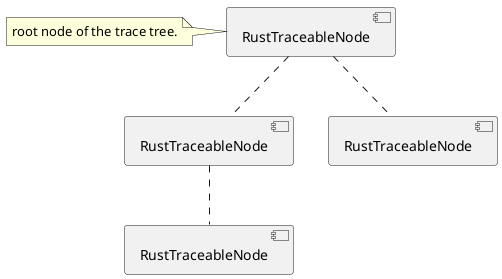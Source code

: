 @startuml trace tree

component RustTraceableNode as root
component RustTraceableNode as c1
component RustTraceableNode as c2
component RustTraceableNode as cc1

note left of root
root node of the trace tree.
end note

root .. c1
root .. c2
c1 .. cc1

@enduml